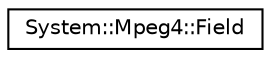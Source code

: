 digraph G
{
  edge [fontname="Helvetica",fontsize="10",labelfontname="Helvetica",labelfontsize="10"];
  node [fontname="Helvetica",fontsize="10",shape=record];
  rankdir="LR";
  Node1 [label="System::Mpeg4::Field",height=0.2,width=0.4,color="black", fillcolor="white", style="filled",URL="$struct_system_1_1_mpeg4_1_1_field.html"];
}
